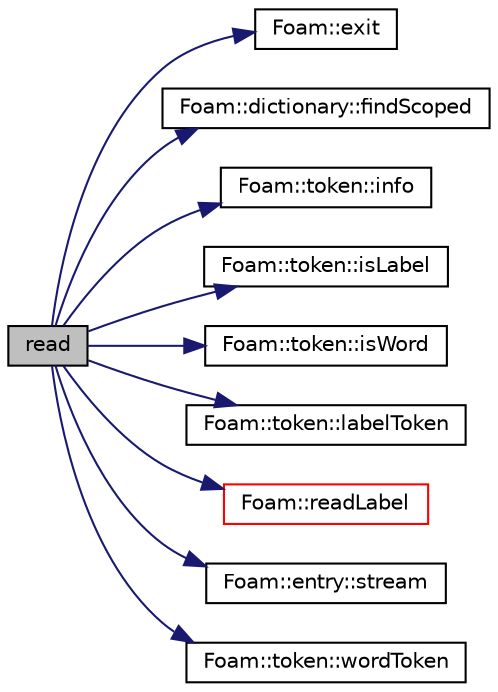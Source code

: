 digraph "read"
{
  bgcolor="transparent";
  edge [fontname="Helvetica",fontsize="10",labelfontname="Helvetica",labelfontsize="10"];
  node [fontname="Helvetica",fontsize="10",shape=record];
  rankdir="LR";
  Node1 [label="read",height=0.2,width=0.4,color="black", fillcolor="grey75", style="filled" fontcolor="black"];
  Node1 -> Node2 [color="midnightblue",fontsize="10",style="solid",fontname="Helvetica"];
  Node2 [label="Foam::exit",height=0.2,width=0.4,color="black",URL="$namespaceFoam.html#a06ca7250d8e89caf05243ec094843642"];
  Node1 -> Node3 [color="midnightblue",fontsize="10",style="solid",fontname="Helvetica"];
  Node3 [label="Foam::dictionary::findScoped",height=0.2,width=0.4,color="black",URL="$classFoam_1_1dictionary.html#a839995d04c6a70ad84b14c5f5d983882",tooltip="Search for a scoped entry (const access) with the given keyword. "];
  Node1 -> Node4 [color="midnightblue",fontsize="10",style="solid",fontname="Helvetica"];
  Node4 [label="Foam::token::info",height=0.2,width=0.4,color="black",URL="$classFoam_1_1token.html#a149cd2aba34f4fae37e055aae625c957",tooltip="Return info proxy for printing token information to a stream. "];
  Node1 -> Node5 [color="midnightblue",fontsize="10",style="solid",fontname="Helvetica"];
  Node5 [label="Foam::token::isLabel",height=0.2,width=0.4,color="black",URL="$classFoam_1_1token.html#a24480ae8ea1111696cea4599dbf13a1c",tooltip="Token is LABEL. "];
  Node1 -> Node6 [color="midnightblue",fontsize="10",style="solid",fontname="Helvetica"];
  Node6 [label="Foam::token::isWord",height=0.2,width=0.4,color="black",URL="$classFoam_1_1token.html#aff8351bf74c7880f1403c24dec1f82cd",tooltip="Token is WORD. "];
  Node1 -> Node7 [color="midnightblue",fontsize="10",style="solid",fontname="Helvetica"];
  Node7 [label="Foam::token::labelToken",height=0.2,width=0.4,color="black",URL="$classFoam_1_1token.html#a07ee6e599c547964668a4d59051dd02f",tooltip="Return label value. "];
  Node1 -> Node8 [color="midnightblue",fontsize="10",style="solid",fontname="Helvetica"];
  Node8 [label="Foam::readLabel",height=0.2,width=0.4,color="red",URL="$namespaceFoam.html#a1269245969008f49bcd2a602d3a72319",tooltip="Parse entire buffer as a label, skipping leading/trailing whitespace. "];
  Node1 -> Node9 [color="midnightblue",fontsize="10",style="solid",fontname="Helvetica"];
  Node9 [label="Foam::entry::stream",height=0.2,width=0.4,color="black",URL="$classFoam_1_1entry.html#a3af18be98df6d673e0a40a4e38c350d1",tooltip="Return token stream, if entry is a primitive entry. "];
  Node1 -> Node10 [color="midnightblue",fontsize="10",style="solid",fontname="Helvetica"];
  Node10 [label="Foam::token::wordToken",height=0.2,width=0.4,color="black",URL="$classFoam_1_1token.html#ae0dabc7a27eb1575aebeb73cfb54832f",tooltip="Return const reference to the word contents. "];
}

